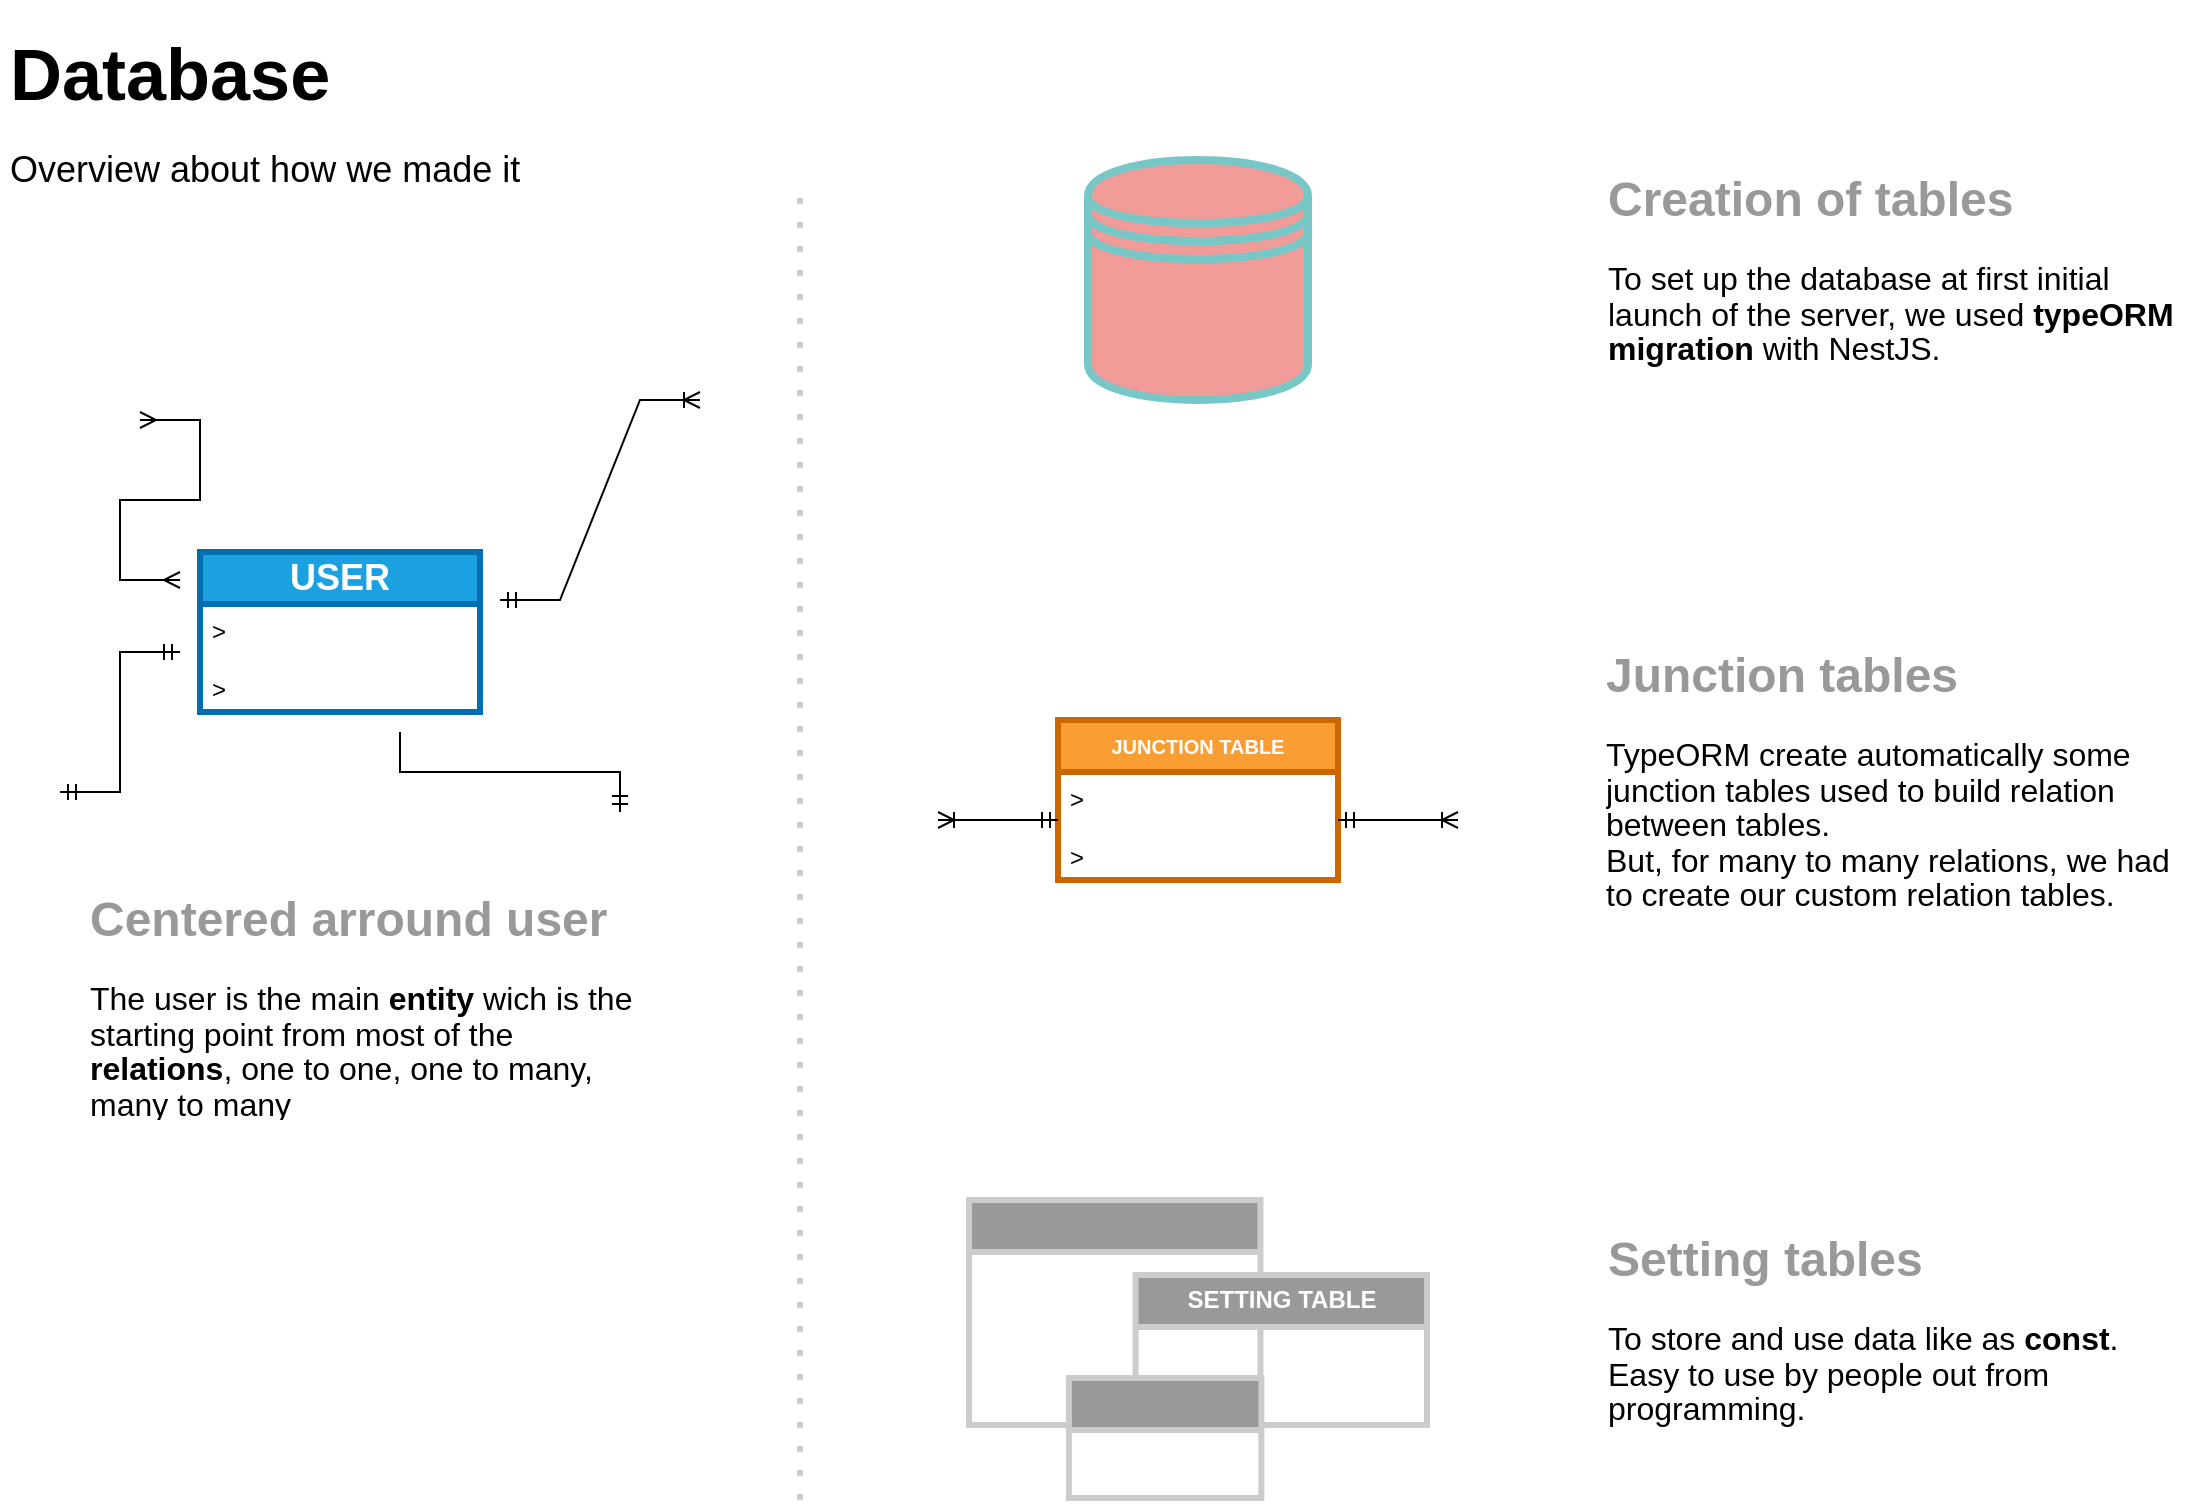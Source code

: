 <mxfile version="22.0.4" type="device">
  <diagram id="C5RBs43oDa-KdzZeNtuy" name="Page-1">
    <mxGraphModel dx="2074" dy="1146" grid="1" gridSize="10" guides="1" tooltips="1" connect="1" arrows="1" fold="1" page="1" pageScale="1" pageWidth="1169" pageHeight="827" math="0" shadow="0">
      <root>
        <mxCell id="WIyWlLk6GJQsqaUBKTNV-0" />
        <mxCell id="WIyWlLk6GJQsqaUBKTNV-1" parent="WIyWlLk6GJQsqaUBKTNV-0" />
        <mxCell id="6ulNubki2C7oqee6jZ3r-2" value="&lt;h1&gt;&lt;font style=&quot;font-size: 36px;&quot;&gt;Database&lt;/font&gt;&lt;/h1&gt;&lt;p style=&quot;font-size: 13px;&quot;&gt;&lt;font style=&quot;font-size: 18px;&quot;&gt;Overview about how we made it&lt;/font&gt;&lt;br&gt;&lt;/p&gt;" style="text;html=1;strokeColor=none;fillColor=none;spacing=5;spacingTop=-20;whiteSpace=wrap;overflow=hidden;rounded=0;" vertex="1" parent="WIyWlLk6GJQsqaUBKTNV-1">
          <mxGeometry x="40" y="40" width="280" height="120" as="geometry" />
        </mxCell>
        <mxCell id="6ulNubki2C7oqee6jZ3r-12" value="&lt;h1&gt;&lt;font color=&quot;#999999&quot; style=&quot;font-size: 24px;&quot;&gt;Centered arround user&lt;br&gt;&lt;/font&gt;&lt;/h1&gt;&lt;p style=&quot;font-size: 16px; line-height: 110%;&quot;&gt;&lt;font style=&quot;font-size: 16px;&quot;&gt;The user is the main &lt;b&gt;entity&lt;/b&gt; wich is the starting point from most of the &lt;b&gt;relations&lt;/b&gt;, one to one, one to many, many to many &lt;br&gt;&lt;/font&gt;&lt;/p&gt;" style="text;html=1;strokeColor=none;fillColor=none;spacing=5;spacingTop=-20;whiteSpace=wrap;overflow=hidden;rounded=0;" vertex="1" parent="WIyWlLk6GJQsqaUBKTNV-1">
          <mxGeometry x="80" y="470" width="280" height="120" as="geometry" />
        </mxCell>
        <mxCell id="6ulNubki2C7oqee6jZ3r-25" value="" style="group" vertex="1" connectable="0" parent="WIyWlLk6GJQsqaUBKTNV-1">
          <mxGeometry x="70" y="240" width="280" height="196" as="geometry" />
        </mxCell>
        <mxCell id="6ulNubki2C7oqee6jZ3r-3" value="&lt;font size=&quot;1&quot;&gt;&lt;b style=&quot;font-size: 18px;&quot;&gt;USER&lt;/b&gt;&lt;/font&gt;" style="swimlane;fontStyle=0;childLayout=stackLayout;horizontal=1;startSize=26;fillColor=#1ba1e2;horizontalStack=0;resizeParent=1;resizeParentMax=0;resizeLast=0;collapsible=1;marginBottom=0;whiteSpace=wrap;html=1;strokeColor=#006EAF;fontColor=#ffffff;strokeWidth=3;" vertex="1" parent="6ulNubki2C7oqee6jZ3r-25">
          <mxGeometry x="70" y="66" width="140" height="80" as="geometry" />
        </mxCell>
        <mxCell id="6ulNubki2C7oqee6jZ3r-4" value="&lt;div&gt;&amp;gt;&lt;/div&gt;&lt;div&gt;&lt;br&gt;&lt;/div&gt;&amp;gt;" style="text;strokeColor=none;fillColor=none;align=left;verticalAlign=top;spacingLeft=4;spacingRight=4;overflow=hidden;rotatable=0;points=[[0,0.5],[1,0.5]];portConstraint=eastwest;whiteSpace=wrap;html=1;" vertex="1" parent="6ulNubki2C7oqee6jZ3r-3">
          <mxGeometry y="26" width="140" height="54" as="geometry" />
        </mxCell>
        <mxCell id="6ulNubki2C7oqee6jZ3r-8" value="" style="edgeStyle=entityRelationEdgeStyle;fontSize=12;html=1;endArrow=ERoneToMany;startArrow=ERmandOne;rounded=0;" edge="1" parent="6ulNubki2C7oqee6jZ3r-25">
          <mxGeometry width="100" height="100" relative="1" as="geometry">
            <mxPoint x="220" y="90" as="sourcePoint" />
            <mxPoint x="320" y="-10" as="targetPoint" />
            <Array as="points">
              <mxPoint x="260" y="16" />
              <mxPoint x="250" y="36" />
            </Array>
          </mxGeometry>
        </mxCell>
        <mxCell id="6ulNubki2C7oqee6jZ3r-9" value="" style="edgeStyle=entityRelationEdgeStyle;fontSize=12;html=1;endArrow=ERmany;startArrow=ERmany;rounded=0;" edge="1" parent="6ulNubki2C7oqee6jZ3r-25">
          <mxGeometry width="100" height="100" relative="1" as="geometry">
            <mxPoint x="40" as="sourcePoint" />
            <mxPoint x="60" y="80" as="targetPoint" />
          </mxGeometry>
        </mxCell>
        <mxCell id="6ulNubki2C7oqee6jZ3r-10" value="" style="edgeStyle=entityRelationEdgeStyle;fontSize=12;html=1;endArrow=ERmandOne;startArrow=ERmandOne;rounded=0;" edge="1" parent="6ulNubki2C7oqee6jZ3r-25">
          <mxGeometry width="100" height="100" relative="1" as="geometry">
            <mxPoint y="186" as="sourcePoint" />
            <mxPoint x="60" y="116" as="targetPoint" />
          </mxGeometry>
        </mxCell>
        <mxCell id="6ulNubki2C7oqee6jZ3r-11" value="" style="edgeStyle=elbowEdgeStyle;fontSize=12;html=1;endArrow=ERmandOne;rounded=0;elbow=vertical;" edge="1" parent="6ulNubki2C7oqee6jZ3r-25">
          <mxGeometry width="100" height="100" relative="1" as="geometry">
            <mxPoint x="170" y="156" as="sourcePoint" />
            <mxPoint x="280" y="196" as="targetPoint" />
          </mxGeometry>
        </mxCell>
        <mxCell id="6ulNubki2C7oqee6jZ3r-32" value="&lt;h1&gt;&lt;font color=&quot;#999999&quot; style=&quot;font-size: 24px;&quot;&gt;Junction tables&lt;br&gt;&lt;/font&gt;&lt;/h1&gt;&lt;p style=&quot;font-size: 16px; line-height: 110%;&quot;&gt;&lt;font style=&quot;font-size: 16px;&quot;&gt;TypeORM create automatically some junction tables used to build relation between tables. &lt;br&gt;But, for many to many relations, we had to create our custom relation tables.&lt;br&gt;&lt;/font&gt;&lt;/p&gt;" style="text;html=1;strokeColor=none;fillColor=none;spacing=5;spacingTop=-20;whiteSpace=wrap;overflow=hidden;rounded=0;" vertex="1" parent="WIyWlLk6GJQsqaUBKTNV-1">
          <mxGeometry x="838" y="347.5" width="300" height="165" as="geometry" />
        </mxCell>
        <mxCell id="6ulNubki2C7oqee6jZ3r-40" value="&lt;font size=&quot;1&quot;&gt;&lt;b&gt;JUNCTION TABLE&lt;br&gt;&lt;/b&gt;&lt;/font&gt;" style="swimlane;fontStyle=0;childLayout=stackLayout;horizontal=1;startSize=26;fillColor=#FA9E34;horizontalStack=0;resizeParent=1;resizeParentMax=0;resizeLast=0;collapsible=1;marginBottom=0;whiteSpace=wrap;html=1;strokeColor=#CC6600;fontColor=#ffffff;strokeWidth=3;" vertex="1" parent="WIyWlLk6GJQsqaUBKTNV-1">
          <mxGeometry x="569" y="390" width="140" height="80" as="geometry" />
        </mxCell>
        <mxCell id="6ulNubki2C7oqee6jZ3r-41" value="&lt;div&gt;&amp;gt;&lt;/div&gt;&lt;div&gt;&lt;br&gt;&lt;/div&gt;&amp;gt;" style="text;strokeColor=none;fillColor=none;align=left;verticalAlign=top;spacingLeft=4;spacingRight=4;overflow=hidden;rotatable=0;points=[[0,0.5],[1,0.5]];portConstraint=eastwest;whiteSpace=wrap;html=1;" vertex="1" parent="6ulNubki2C7oqee6jZ3r-40">
          <mxGeometry y="26" width="140" height="54" as="geometry" />
        </mxCell>
        <mxCell id="6ulNubki2C7oqee6jZ3r-42" value="" style="fontSize=12;html=1;endArrow=ERoneToMany;startArrow=ERmandOne;rounded=0;" edge="1" parent="WIyWlLk6GJQsqaUBKTNV-1">
          <mxGeometry width="100" height="100" relative="1" as="geometry">
            <mxPoint x="569" y="440" as="sourcePoint" />
            <mxPoint x="509" y="440" as="targetPoint" />
          </mxGeometry>
        </mxCell>
        <mxCell id="6ulNubki2C7oqee6jZ3r-43" value="" style="fontSize=12;html=1;endArrow=ERoneToMany;startArrow=ERmandOne;rounded=0;" edge="1" parent="WIyWlLk6GJQsqaUBKTNV-1">
          <mxGeometry width="100" height="100" relative="1" as="geometry">
            <mxPoint x="709" y="440" as="sourcePoint" />
            <mxPoint x="769" y="440" as="targetPoint" />
          </mxGeometry>
        </mxCell>
        <mxCell id="6ulNubki2C7oqee6jZ3r-1" value="" style="shape=datastore;whiteSpace=wrap;html=1;fillColor=#F19C99;fontColor=#000000;strokeColor=#77C7C7;strokeWidth=4;" vertex="1" parent="WIyWlLk6GJQsqaUBKTNV-1">
          <mxGeometry x="584" y="110" width="110" height="120" as="geometry" />
        </mxCell>
        <mxCell id="6ulNubki2C7oqee6jZ3r-13" value="&lt;h1&gt;&lt;font color=&quot;#999999&quot; style=&quot;font-size: 24px;&quot;&gt;Creation of tables&lt;br&gt;&lt;/font&gt;&lt;/h1&gt;&lt;p style=&quot;font-size: 16px; line-height: 110%;&quot;&gt;&lt;font style=&quot;font-size: 16px;&quot;&gt;To set up the database at first initial launch of the server, we used &lt;b&gt;typeORM migration&lt;/b&gt; with NestJS.&lt;br&gt;&lt;/font&gt;&lt;/p&gt;" style="text;html=1;strokeColor=none;fillColor=none;spacing=5;spacingTop=-20;whiteSpace=wrap;overflow=hidden;rounded=0;" vertex="1" parent="WIyWlLk6GJQsqaUBKTNV-1">
          <mxGeometry x="839" y="110" width="299" height="120" as="geometry" />
        </mxCell>
        <mxCell id="6ulNubki2C7oqee6jZ3r-24" value="" style="group" vertex="1" connectable="0" parent="WIyWlLk6GJQsqaUBKTNV-1">
          <mxGeometry x="524.5" y="630" width="229" height="149" as="geometry" />
        </mxCell>
        <mxCell id="6ulNubki2C7oqee6jZ3r-17" value="" style="swimlane;fontStyle=0;childLayout=stackLayout;horizontal=1;startSize=26;fillColor=#999999;horizontalStack=0;resizeParent=1;resizeParentMax=0;resizeLast=0;collapsible=1;marginBottom=0;whiteSpace=wrap;html=1;strokeColor=#CCCCCC;fontColor=#ffffff;strokeWidth=3;" vertex="1" parent="6ulNubki2C7oqee6jZ3r-24">
          <mxGeometry width="145.727" height="112.453" as="geometry" />
        </mxCell>
        <mxCell id="6ulNubki2C7oqee6jZ3r-19" value="&lt;b&gt;SETTING TABLE&lt;/b&gt;" style="swimlane;fontStyle=0;childLayout=stackLayout;horizontal=1;startSize=26;fillColor=#999999;horizontalStack=0;resizeParent=1;resizeParentMax=0;resizeLast=0;collapsible=1;marginBottom=0;whiteSpace=wrap;html=1;strokeColor=#CCCCCC;fontColor=#ffffff;strokeWidth=3;" vertex="1" parent="6ulNubki2C7oqee6jZ3r-24">
          <mxGeometry x="83.273" y="37.484" width="145.727" height="74.969" as="geometry" />
        </mxCell>
        <mxCell id="6ulNubki2C7oqee6jZ3r-22" value="" style="swimlane;fontStyle=0;childLayout=stackLayout;horizontal=1;startSize=26;fillColor=#999999;horizontalStack=0;resizeParent=1;resizeParentMax=0;resizeLast=0;collapsible=1;marginBottom=0;whiteSpace=wrap;html=1;strokeColor=#CCCCCC;fontColor=#ffffff;strokeWidth=3;" vertex="1" parent="6ulNubki2C7oqee6jZ3r-24">
          <mxGeometry x="49.964" y="89.025" width="96.226" height="59.975" as="geometry" />
        </mxCell>
        <mxCell id="6ulNubki2C7oqee6jZ3r-23" value="&lt;h1&gt;&lt;font color=&quot;#999999&quot; style=&quot;font-size: 24px;&quot;&gt;Setting tables&lt;br&gt;&lt;/font&gt;&lt;/h1&gt;&lt;p style=&quot;font-size: 16px; line-height: 110%;&quot;&gt;&lt;font style=&quot;font-size: 16px;&quot;&gt;To store and use data like as &lt;b&gt;const&lt;/b&gt;.&lt;br&gt;Easy to use by people out from programming.&lt;br&gt;&lt;/font&gt;&lt;/p&gt;" style="text;html=1;strokeColor=none;fillColor=none;spacing=5;spacingTop=-20;whiteSpace=wrap;overflow=hidden;rounded=0;" vertex="1" parent="WIyWlLk6GJQsqaUBKTNV-1">
          <mxGeometry x="839" y="639.5" width="299" height="120" as="geometry" />
        </mxCell>
        <mxCell id="6ulNubki2C7oqee6jZ3r-44" value="" style="endArrow=none;dashed=1;html=1;dashPattern=1 3;strokeWidth=3;rounded=0;fontColor=#B3B3B3;strokeColor=#CCCCCC;" edge="1" parent="WIyWlLk6GJQsqaUBKTNV-1">
          <mxGeometry width="50" height="50" relative="1" as="geometry">
            <mxPoint x="440" y="780" as="sourcePoint" />
            <mxPoint x="440" y="120" as="targetPoint" />
          </mxGeometry>
        </mxCell>
      </root>
    </mxGraphModel>
  </diagram>
</mxfile>
